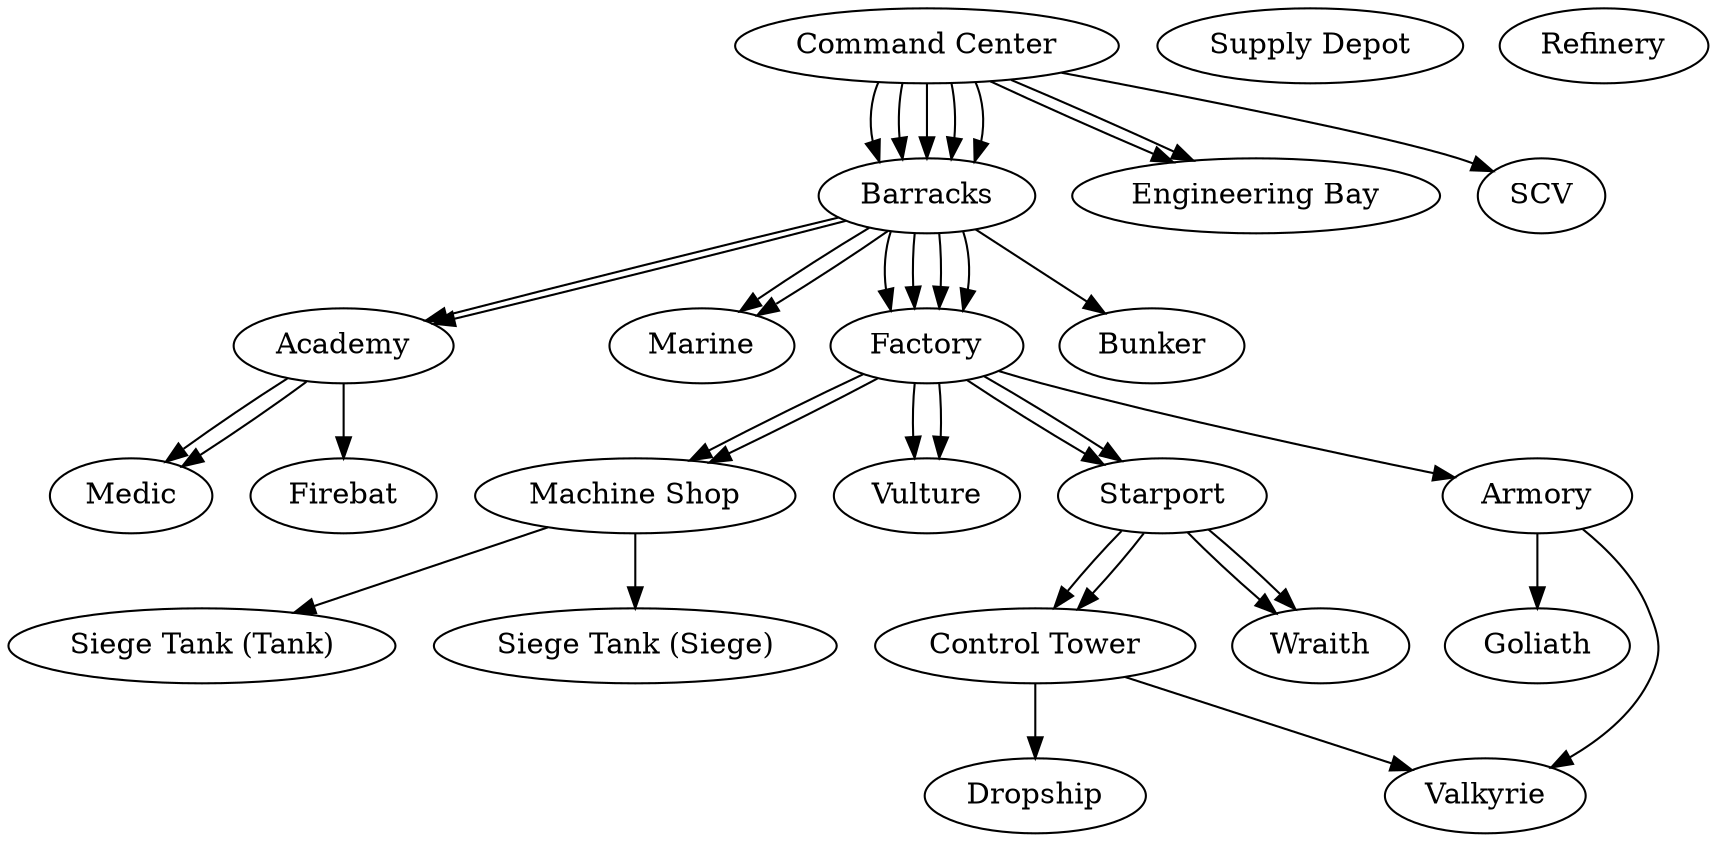 digraph G {
"Command Center" [depth=0, penwidth=1, strength=1];
"Command Center" [depth=0, penwidth=1, strength=1];
"Supply Depot" [depth=2147483647, penwidth=1, strength=1];
Refinery [depth=2147483647, penwidth=1, strength=1];
Barracks [depth=1, penwidth=1, strength=1];
"Engineering Bay" [depth=1, penwidth=1, strength=1];
Academy [depth=2, penwidth=1, strength=1];
Marine [depth=2, penwidth=1, strength=1];
Medic [depth=3, penwidth=1, strength=1];
"Command Center" [depth=0, penwidth=1, strength=1];
"Supply Depot" [depth=2147483647, penwidth=1, strength=1];
Refinery [depth=2147483647, penwidth=1, strength=1];
SCV [depth=1, penwidth=1, strength=1];
"Command Center" [depth=0, penwidth=1, strength=1];
Barracks [depth=1, penwidth=1, strength=1];
Factory [depth=2, penwidth=1, strength=1];
"Machine Shop" [depth=3, penwidth=1, strength=1];
"Siege Tank (Tank)" [depth=4, penwidth=1, strength=1];
"Siege Tank (Siege)" [depth=4, penwidth=1, strength=1];
"Command Center" [depth=0, penwidth=1, strength=1];
Barracks [depth=1, penwidth=1, strength=1];
Factory [depth=2, penwidth=1, strength=1];
Vulture [depth=3, penwidth=1, strength=1];
"Command Center" [depth=0, penwidth=1, strength=1];
Barracks [depth=1, penwidth=1, strength=1];
Factory [depth=2, penwidth=1, strength=1];
Starport [depth=3, penwidth=1, strength=1];
"Control Tower" [depth=4, penwidth=1, strength=1];
Wraith [depth=4, penwidth=1, strength=1];
"Command Center" [depth=0, penwidth=1, strength=1];
Barracks [depth=1, penwidth=1, strength=1];
"Engineering Bay" [depth=1, penwidth=1, strength=1];
Factory [depth=2, penwidth=1, strength=1];
Bunker [depth=2, penwidth=1, strength=1];
Academy [depth=2, penwidth=1, strength=1];
Marine [depth=2, penwidth=1, strength=1];
Starport [depth=3, penwidth=1, strength=1];
Armory [depth=3, penwidth=1, strength=1];
"Machine Shop" [depth=3, penwidth=1, strength=1];
Vulture [depth=3, penwidth=1, strength=1];
Firebat [depth=3, penwidth=1, strength=1];
Medic [depth=3, penwidth=1, strength=1];
"Control Tower" [depth=4, penwidth=1, strength=1];
Wraith [depth=4, penwidth=1, strength=1];
Goliath [depth=4, penwidth=1, strength=1];
Valkyrie [depth=4, penwidth=1, strength=1];
Dropship [depth=5, penwidth=1, strength=1];
"Command Center"->Barracks ;
"Command Center"->"Engineering Bay" ;
Barracks->Academy ;
Barracks->Marine ;
Academy->Medic ;
"Command Center"->SCV ;
"Command Center"->Barracks ;
Barracks->Factory ;
Factory->"Machine Shop" ;
"Machine Shop"->"Siege Tank (Tank)" ;
"Machine Shop"->"Siege Tank (Siege)" ;
"Command Center"->Barracks ;
Barracks->Factory ;
Factory->Vulture ;
"Command Center"->Barracks ;
Barracks->Factory ;
Factory->Starport ;
Starport->"Control Tower" ;
Starport->Wraith ;
"Command Center"->Barracks ;
"Command Center"->"Engineering Bay" ;
Barracks->Factory ;
Barracks->Bunker ;
Barracks->Academy ;
Barracks->Marine ;
Factory->Starport ;
Factory->Armory ;
Factory->"Machine Shop" ;
Factory->Vulture ;
Academy->Firebat ;
Academy->Medic ;
Starport->"Control Tower" ;
Starport->Wraith ;
Armory->Goliath ;
Armory->Valkyrie ;
"Control Tower"->Dropship ;
"Control Tower"->Valkyrie ;
}
